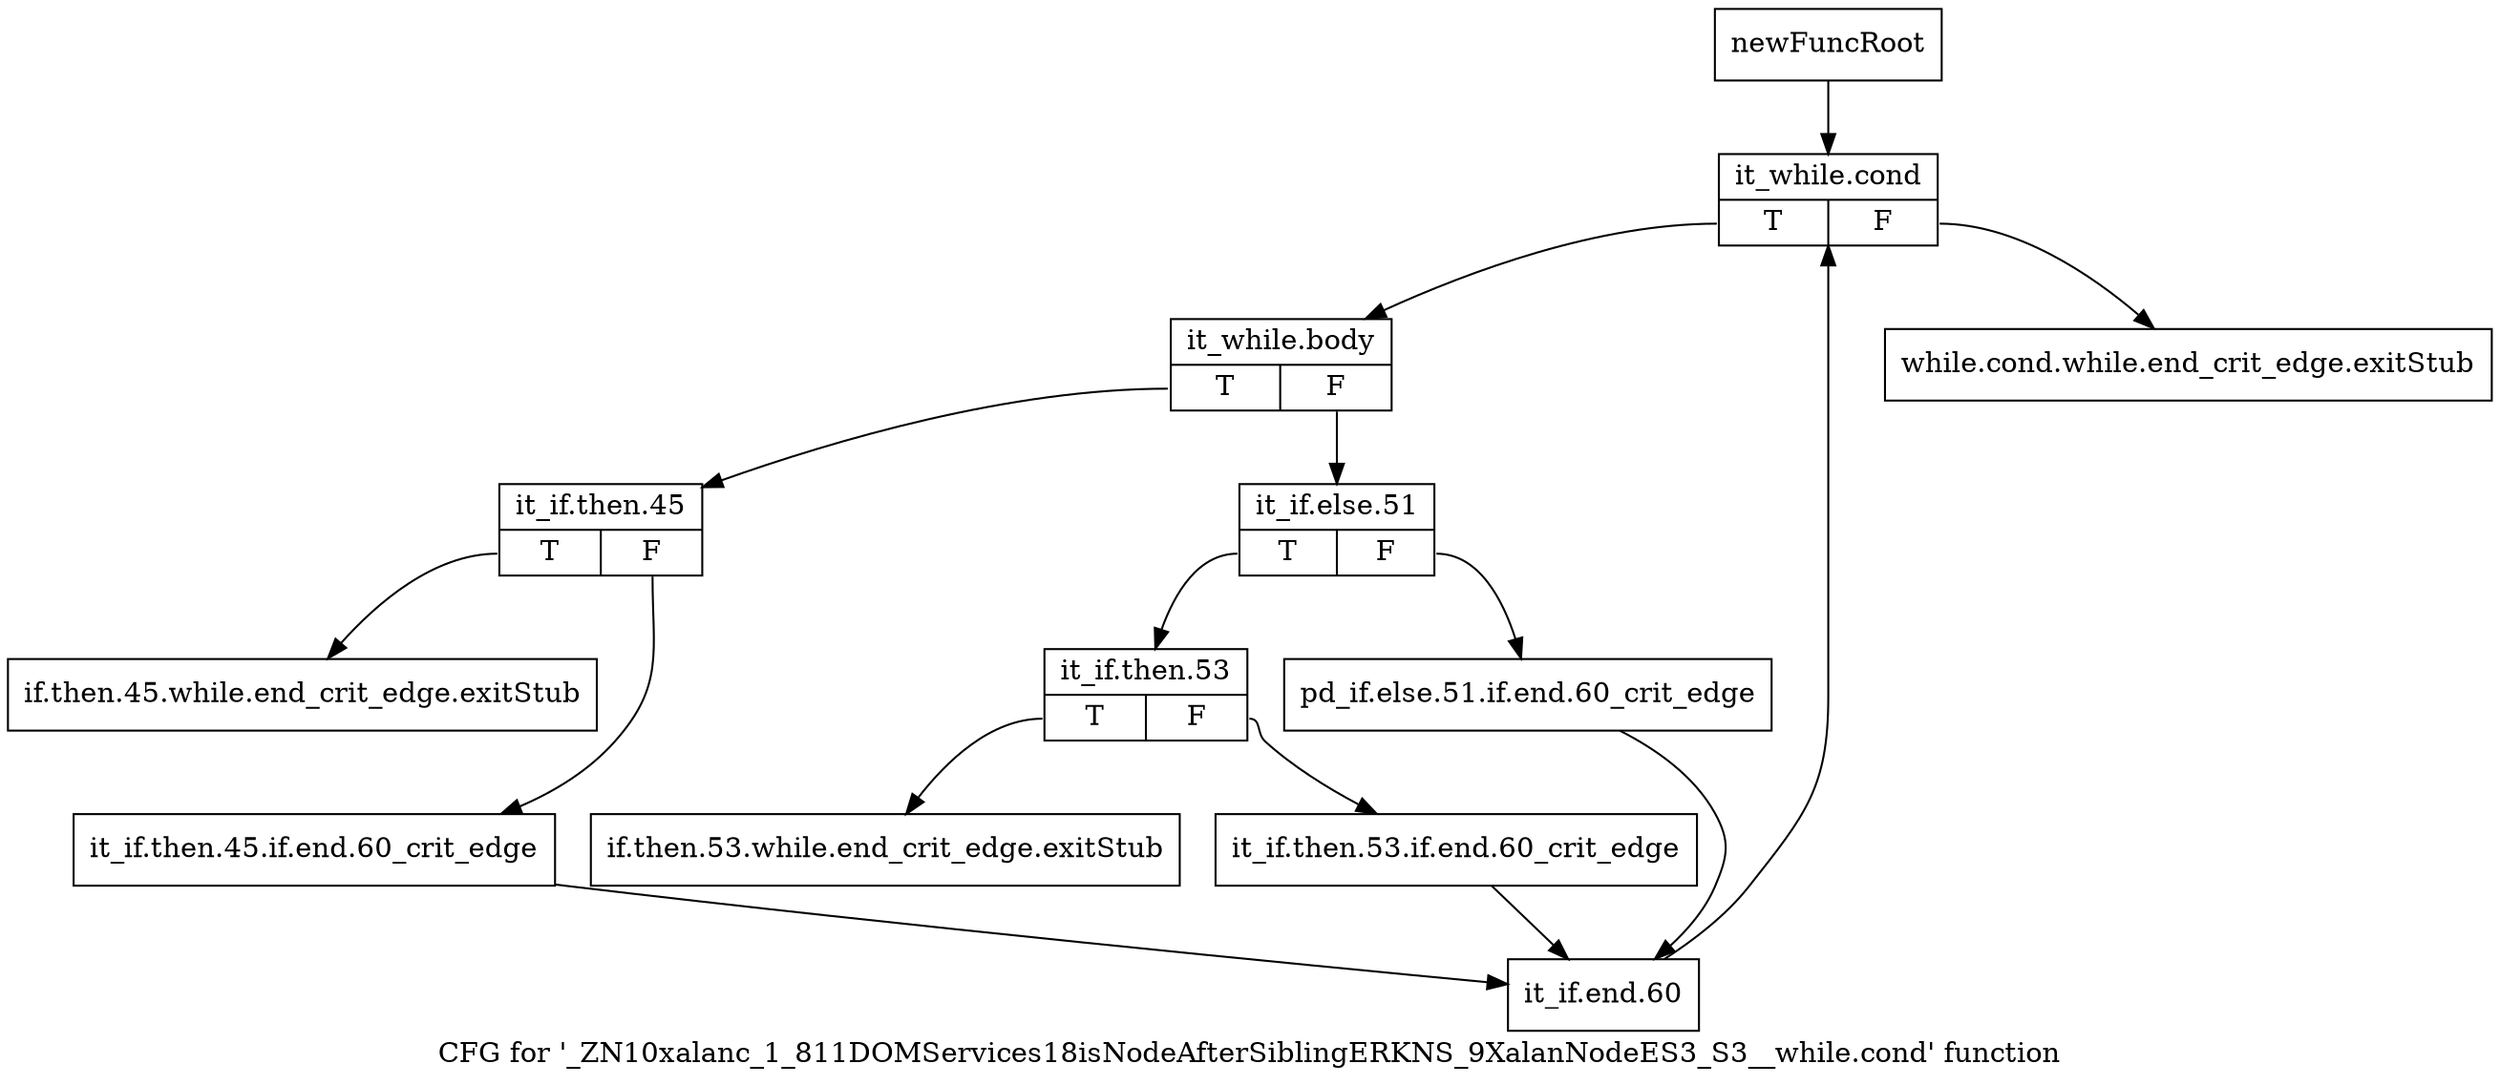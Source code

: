 digraph "CFG for '_ZN10xalanc_1_811DOMServices18isNodeAfterSiblingERKNS_9XalanNodeES3_S3__while.cond' function" {
	label="CFG for '_ZN10xalanc_1_811DOMServices18isNodeAfterSiblingERKNS_9XalanNodeES3_S3__while.cond' function";

	Node0x9cce2d0 [shape=record,label="{newFuncRoot}"];
	Node0x9cce2d0 -> Node0x9cce410;
	Node0x9cce320 [shape=record,label="{while.cond.while.end_crit_edge.exitStub}"];
	Node0x9cce370 [shape=record,label="{if.then.53.while.end_crit_edge.exitStub}"];
	Node0x9cce3c0 [shape=record,label="{if.then.45.while.end_crit_edge.exitStub}"];
	Node0x9cce410 [shape=record,label="{it_while.cond|{<s0>T|<s1>F}}"];
	Node0x9cce410:s0 -> Node0x9cce460;
	Node0x9cce410:s1 -> Node0x9cce320;
	Node0x9cce460 [shape=record,label="{it_while.body|{<s0>T|<s1>F}}"];
	Node0x9cce460:s0 -> Node0x9cce5f0;
	Node0x9cce460:s1 -> Node0x9cce4b0;
	Node0x9cce4b0 [shape=record,label="{it_if.else.51|{<s0>T|<s1>F}}"];
	Node0x9cce4b0:s0 -> Node0x9cce550;
	Node0x9cce4b0:s1 -> Node0x9cce500;
	Node0x9cce500 [shape=record,label="{pd_if.else.51.if.end.60_crit_edge}"];
	Node0x9cce500 -> Node0x9cce690;
	Node0x9cce550 [shape=record,label="{it_if.then.53|{<s0>T|<s1>F}}"];
	Node0x9cce550:s0 -> Node0x9cce370;
	Node0x9cce550:s1 -> Node0x9cce5a0;
	Node0x9cce5a0 [shape=record,label="{it_if.then.53.if.end.60_crit_edge}"];
	Node0x9cce5a0 -> Node0x9cce690;
	Node0x9cce5f0 [shape=record,label="{it_if.then.45|{<s0>T|<s1>F}}"];
	Node0x9cce5f0:s0 -> Node0x9cce3c0;
	Node0x9cce5f0:s1 -> Node0x9cce640;
	Node0x9cce640 [shape=record,label="{it_if.then.45.if.end.60_crit_edge}"];
	Node0x9cce640 -> Node0x9cce690;
	Node0x9cce690 [shape=record,label="{it_if.end.60}"];
	Node0x9cce690 -> Node0x9cce410;
}
